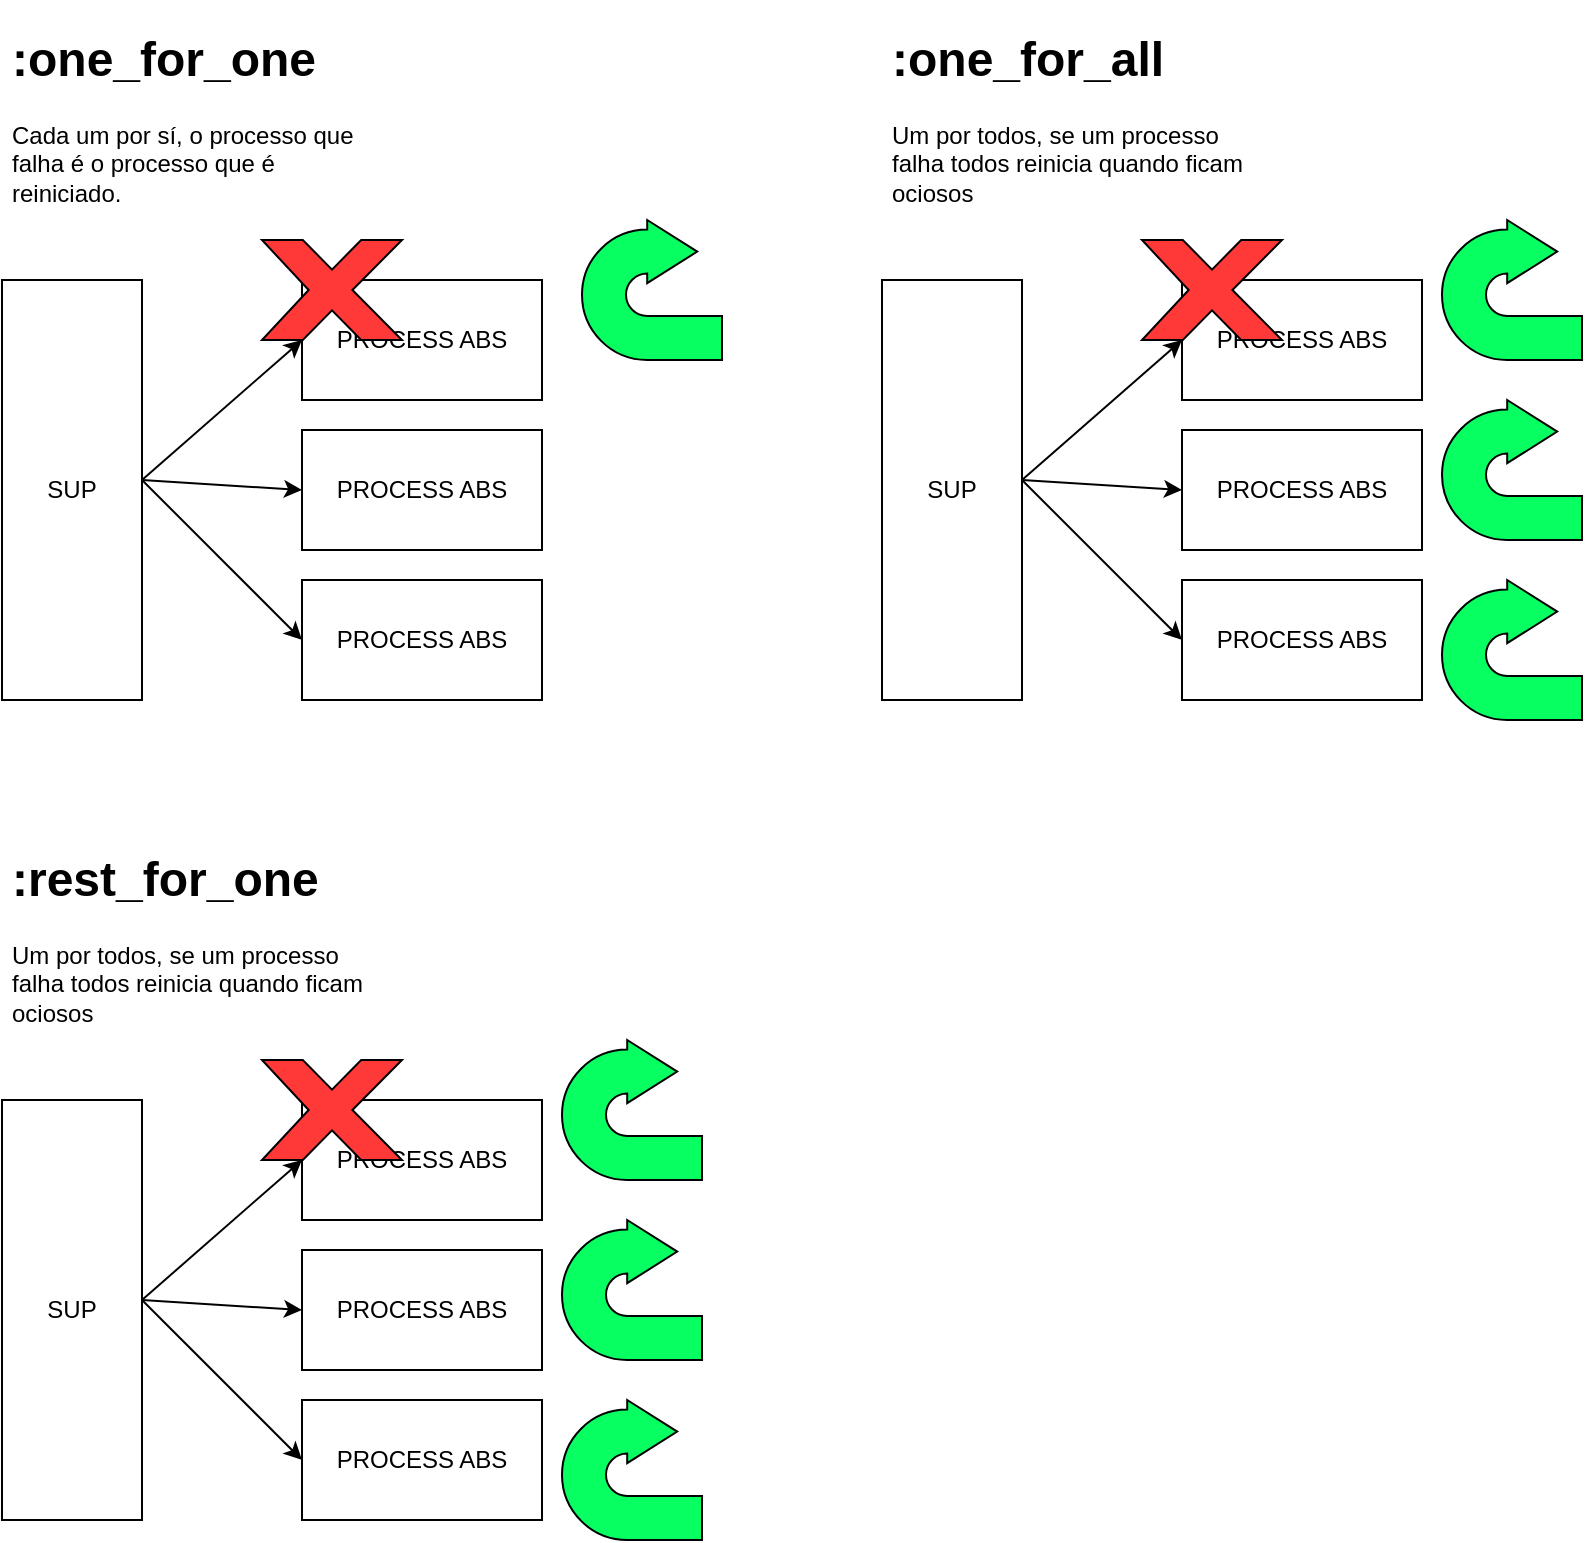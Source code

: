 <mxfile version="18.1.3" type="github">
  <diagram id="KzagXISSENs-O4ag0ocP" name="Page-1">
    <mxGraphModel dx="1197" dy="1672" grid="1" gridSize="10" guides="1" tooltips="1" connect="1" arrows="1" fold="1" page="1" pageScale="1" pageWidth="850" pageHeight="1100" math="0" shadow="0">
      <root>
        <mxCell id="0" />
        <mxCell id="1" parent="0" />
        <mxCell id="ygC3grom1WIfR5vjd_63-1" value="SUP" style="rounded=0;whiteSpace=wrap;html=1;" vertex="1" parent="1">
          <mxGeometry x="30" y="120" width="70" height="210" as="geometry" />
        </mxCell>
        <mxCell id="ygC3grom1WIfR5vjd_63-2" value="PROCESS ABS&lt;span style=&quot;color: rgba(0, 0, 0, 0); font-family: monospace; font-size: 0px; text-align: start;&quot;&gt;%3CmxGraphModel%3E%3Croot%3E%3CmxCell%20id%3D%220%22%2F%3E%3CmxCell%20id%3D%221%22%20parent%3D%220%22%2F%3E%3CmxCell%20id%3D%222%22%20value%3D%22%22%20style%3D%22rounded%3D0%3BwhiteSpace%3Dwrap%3Bhtml%3D1%3B%22%20vertex%3D%221%22%20parent%3D%221%22%3E%3CmxGeometry%20x%3D%22360%22%20y%3D%22270%22%20width%3D%22120%22%20height%3D%2260%22%20as%3D%22geometry%22%2F%3E%3C%2FmxCell%3E%3C%2Froot%3E%3C%2FmxGraphModel%3E&lt;/span&gt;" style="rounded=0;whiteSpace=wrap;html=1;" vertex="1" parent="1">
          <mxGeometry x="180" y="120" width="120" height="60" as="geometry" />
        </mxCell>
        <mxCell id="ygC3grom1WIfR5vjd_63-3" value="PROCESS ABS&lt;span style=&quot;color: rgba(0, 0, 0, 0); font-family: monospace; font-size: 0px; text-align: start;&quot;&gt;%3CmxGraphModel%3E%3Croot%3E%3CmxCell%20id%3D%220%22%2F%3E%3CmxCell%20id%3D%221%22%20parent%3D%220%22%2F%3E%3CmxCell%20id%3D%222%22%20value%3D%22%22%20style%3D%22rounded%3D0%3BwhiteSpace%3Dwrap%3Bhtml%3D1%3B%22%20vertex%3D%221%22%20parent%3D%221%22%3E%3CmxGeometry%20x%3D%22360%22%20y%3D%22270%22%20width%3D%22120%22%20height%3D%2260%22%20as%3D%22geometry%22%2F%3E%3C%2FmxCell%3E%3C%2Froot%3E%3C%2FmxGraphModel%3E&lt;/span&gt;" style="rounded=0;whiteSpace=wrap;html=1;" vertex="1" parent="1">
          <mxGeometry x="180" y="195" width="120" height="60" as="geometry" />
        </mxCell>
        <mxCell id="ygC3grom1WIfR5vjd_63-4" value="PROCESS ABS&lt;span style=&quot;color: rgba(0, 0, 0, 0); font-family: monospace; font-size: 0px; text-align: start;&quot;&gt;%3CmxGraphModel%3E%3Croot%3E%3CmxCell%20id%3D%220%22%2F%3E%3CmxCell%20id%3D%221%22%20parent%3D%220%22%2F%3E%3CmxCell%20id%3D%222%22%20value%3D%22%22%20style%3D%22rounded%3D0%3BwhiteSpace%3Dwrap%3Bhtml%3D1%3B%22%20vertex%3D%221%22%20parent%3D%221%22%3E%3CmxGeometry%20x%3D%22360%22%20y%3D%22270%22%20width%3D%22120%22%20height%3D%2260%22%20as%3D%22geometry%22%2F%3E%3C%2FmxCell%3E%3C%2Froot%3E%3C%2FmxGraphModel%3E&lt;/span&gt;" style="rounded=0;whiteSpace=wrap;html=1;" vertex="1" parent="1">
          <mxGeometry x="180" y="270" width="120" height="60" as="geometry" />
        </mxCell>
        <mxCell id="ygC3grom1WIfR5vjd_63-5" value="&lt;h1&gt;:one_for_one&lt;/h1&gt;&lt;p&gt;Cada um por sí, o processo que falha é o processo que é reiniciado.&lt;/p&gt;" style="text;html=1;strokeColor=none;fillColor=none;spacing=5;spacingTop=-20;whiteSpace=wrap;overflow=hidden;rounded=0;" vertex="1" parent="1">
          <mxGeometry x="30" y="-10" width="190" height="120" as="geometry" />
        </mxCell>
        <mxCell id="ygC3grom1WIfR5vjd_63-8" value="" style="endArrow=classic;html=1;rounded=0;entryX=0;entryY=0.5;entryDx=0;entryDy=0;" edge="1" parent="1" target="ygC3grom1WIfR5vjd_63-2">
          <mxGeometry width="50" height="50" relative="1" as="geometry">
            <mxPoint x="100" y="220" as="sourcePoint" />
            <mxPoint x="150" y="170" as="targetPoint" />
          </mxGeometry>
        </mxCell>
        <mxCell id="ygC3grom1WIfR5vjd_63-9" value="" style="endArrow=classic;html=1;rounded=0;entryX=0;entryY=0.5;entryDx=0;entryDy=0;" edge="1" parent="1" target="ygC3grom1WIfR5vjd_63-3">
          <mxGeometry width="50" height="50" relative="1" as="geometry">
            <mxPoint x="100" y="220" as="sourcePoint" />
            <mxPoint x="150" y="170" as="targetPoint" />
          </mxGeometry>
        </mxCell>
        <mxCell id="ygC3grom1WIfR5vjd_63-11" value="" style="endArrow=classic;html=1;rounded=0;entryX=0;entryY=0.5;entryDx=0;entryDy=0;" edge="1" parent="1" target="ygC3grom1WIfR5vjd_63-4">
          <mxGeometry width="50" height="50" relative="1" as="geometry">
            <mxPoint x="100" y="220" as="sourcePoint" />
            <mxPoint x="150" y="170" as="targetPoint" />
          </mxGeometry>
        </mxCell>
        <mxCell id="ygC3grom1WIfR5vjd_63-12" value="" style="verticalLabelPosition=bottom;verticalAlign=top;html=1;shape=mxgraph.basic.x;fillColor=#FF3838;" vertex="1" parent="1">
          <mxGeometry x="160" y="100" width="70" height="50" as="geometry" />
        </mxCell>
        <mxCell id="ygC3grom1WIfR5vjd_63-13" value="" style="html=1;shadow=0;dashed=0;align=center;verticalAlign=middle;shape=mxgraph.arrows2.uTurnArrow;dy=11;arrowHead=31.59;dx2=25;fillColor=#08FF62;" vertex="1" parent="1">
          <mxGeometry x="320" y="90" width="70" height="70" as="geometry" />
        </mxCell>
        <mxCell id="ygC3grom1WIfR5vjd_63-14" value="SUP" style="rounded=0;whiteSpace=wrap;html=1;" vertex="1" parent="1">
          <mxGeometry x="470" y="120" width="70" height="210" as="geometry" />
        </mxCell>
        <mxCell id="ygC3grom1WIfR5vjd_63-15" value="PROCESS ABS&lt;span style=&quot;color: rgba(0, 0, 0, 0); font-family: monospace; font-size: 0px; text-align: start;&quot;&gt;%3CmxGraphModel%3E%3Croot%3E%3CmxCell%20id%3D%220%22%2F%3E%3CmxCell%20id%3D%221%22%20parent%3D%220%22%2F%3E%3CmxCell%20id%3D%222%22%20value%3D%22%22%20style%3D%22rounded%3D0%3BwhiteSpace%3Dwrap%3Bhtml%3D1%3B%22%20vertex%3D%221%22%20parent%3D%221%22%3E%3CmxGeometry%20x%3D%22360%22%20y%3D%22270%22%20width%3D%22120%22%20height%3D%2260%22%20as%3D%22geometry%22%2F%3E%3C%2FmxCell%3E%3C%2Froot%3E%3C%2FmxGraphModel%3E&lt;/span&gt;" style="rounded=0;whiteSpace=wrap;html=1;" vertex="1" parent="1">
          <mxGeometry x="620" y="120" width="120" height="60" as="geometry" />
        </mxCell>
        <mxCell id="ygC3grom1WIfR5vjd_63-16" value="PROCESS ABS&lt;span style=&quot;color: rgba(0, 0, 0, 0); font-family: monospace; font-size: 0px; text-align: start;&quot;&gt;%3CmxGraphModel%3E%3Croot%3E%3CmxCell%20id%3D%220%22%2F%3E%3CmxCell%20id%3D%221%22%20parent%3D%220%22%2F%3E%3CmxCell%20id%3D%222%22%20value%3D%22%22%20style%3D%22rounded%3D0%3BwhiteSpace%3Dwrap%3Bhtml%3D1%3B%22%20vertex%3D%221%22%20parent%3D%221%22%3E%3CmxGeometry%20x%3D%22360%22%20y%3D%22270%22%20width%3D%22120%22%20height%3D%2260%22%20as%3D%22geometry%22%2F%3E%3C%2FmxCell%3E%3C%2Froot%3E%3C%2FmxGraphModel%3E&lt;/span&gt;" style="rounded=0;whiteSpace=wrap;html=1;" vertex="1" parent="1">
          <mxGeometry x="620" y="195" width="120" height="60" as="geometry" />
        </mxCell>
        <mxCell id="ygC3grom1WIfR5vjd_63-17" value="PROCESS ABS&lt;span style=&quot;color: rgba(0, 0, 0, 0); font-family: monospace; font-size: 0px; text-align: start;&quot;&gt;%3CmxGraphModel%3E%3Croot%3E%3CmxCell%20id%3D%220%22%2F%3E%3CmxCell%20id%3D%221%22%20parent%3D%220%22%2F%3E%3CmxCell%20id%3D%222%22%20value%3D%22%22%20style%3D%22rounded%3D0%3BwhiteSpace%3Dwrap%3Bhtml%3D1%3B%22%20vertex%3D%221%22%20parent%3D%221%22%3E%3CmxGeometry%20x%3D%22360%22%20y%3D%22270%22%20width%3D%22120%22%20height%3D%2260%22%20as%3D%22geometry%22%2F%3E%3C%2FmxCell%3E%3C%2Froot%3E%3C%2FmxGraphModel%3E&lt;/span&gt;" style="rounded=0;whiteSpace=wrap;html=1;" vertex="1" parent="1">
          <mxGeometry x="620" y="270" width="120" height="60" as="geometry" />
        </mxCell>
        <mxCell id="ygC3grom1WIfR5vjd_63-18" value="&lt;h1&gt;:one_for_all&lt;/h1&gt;&lt;p&gt;Um por todos, se um processo falha todos reinicia quando ficam ociosos&lt;/p&gt;" style="text;html=1;strokeColor=none;fillColor=none;spacing=5;spacingTop=-20;whiteSpace=wrap;overflow=hidden;rounded=0;" vertex="1" parent="1">
          <mxGeometry x="470" y="-10" width="190" height="120" as="geometry" />
        </mxCell>
        <mxCell id="ygC3grom1WIfR5vjd_63-19" value="" style="endArrow=classic;html=1;rounded=0;entryX=0;entryY=0.5;entryDx=0;entryDy=0;" edge="1" parent="1" target="ygC3grom1WIfR5vjd_63-15">
          <mxGeometry width="50" height="50" relative="1" as="geometry">
            <mxPoint x="540" y="220" as="sourcePoint" />
            <mxPoint x="590" y="170" as="targetPoint" />
          </mxGeometry>
        </mxCell>
        <mxCell id="ygC3grom1WIfR5vjd_63-20" value="" style="endArrow=classic;html=1;rounded=0;entryX=0;entryY=0.5;entryDx=0;entryDy=0;" edge="1" parent="1" target="ygC3grom1WIfR5vjd_63-16">
          <mxGeometry width="50" height="50" relative="1" as="geometry">
            <mxPoint x="540" y="220" as="sourcePoint" />
            <mxPoint x="590" y="170" as="targetPoint" />
          </mxGeometry>
        </mxCell>
        <mxCell id="ygC3grom1WIfR5vjd_63-21" value="" style="endArrow=classic;html=1;rounded=0;entryX=0;entryY=0.5;entryDx=0;entryDy=0;" edge="1" parent="1" target="ygC3grom1WIfR5vjd_63-17">
          <mxGeometry width="50" height="50" relative="1" as="geometry">
            <mxPoint x="540" y="220" as="sourcePoint" />
            <mxPoint x="590" y="170" as="targetPoint" />
          </mxGeometry>
        </mxCell>
        <mxCell id="ygC3grom1WIfR5vjd_63-22" value="" style="verticalLabelPosition=bottom;verticalAlign=top;html=1;shape=mxgraph.basic.x;fillColor=#FF3838;" vertex="1" parent="1">
          <mxGeometry x="600" y="100" width="70" height="50" as="geometry" />
        </mxCell>
        <mxCell id="ygC3grom1WIfR5vjd_63-23" value="" style="html=1;shadow=0;dashed=0;align=center;verticalAlign=middle;shape=mxgraph.arrows2.uTurnArrow;dy=11;arrowHead=31.59;dx2=25;fillColor=#08FF62;" vertex="1" parent="1">
          <mxGeometry x="750" y="90" width="70" height="70" as="geometry" />
        </mxCell>
        <mxCell id="ygC3grom1WIfR5vjd_63-24" value="" style="html=1;shadow=0;dashed=0;align=center;verticalAlign=middle;shape=mxgraph.arrows2.uTurnArrow;dy=11;arrowHead=31.59;dx2=25;fillColor=#08FF62;" vertex="1" parent="1">
          <mxGeometry x="750" y="180" width="70" height="70" as="geometry" />
        </mxCell>
        <mxCell id="ygC3grom1WIfR5vjd_63-25" value="" style="html=1;shadow=0;dashed=0;align=center;verticalAlign=middle;shape=mxgraph.arrows2.uTurnArrow;dy=11;arrowHead=31.59;dx2=25;fillColor=#08FF62;" vertex="1" parent="1">
          <mxGeometry x="750" y="270" width="70" height="70" as="geometry" />
        </mxCell>
        <mxCell id="ygC3grom1WIfR5vjd_63-26" value="SUP" style="rounded=0;whiteSpace=wrap;html=1;" vertex="1" parent="1">
          <mxGeometry x="30" y="530" width="70" height="210" as="geometry" />
        </mxCell>
        <mxCell id="ygC3grom1WIfR5vjd_63-27" value="PROCESS ABS&lt;span style=&quot;color: rgba(0, 0, 0, 0); font-family: monospace; font-size: 0px; text-align: start;&quot;&gt;%3CmxGraphModel%3E%3Croot%3E%3CmxCell%20id%3D%220%22%2F%3E%3CmxCell%20id%3D%221%22%20parent%3D%220%22%2F%3E%3CmxCell%20id%3D%222%22%20value%3D%22%22%20style%3D%22rounded%3D0%3BwhiteSpace%3Dwrap%3Bhtml%3D1%3B%22%20vertex%3D%221%22%20parent%3D%221%22%3E%3CmxGeometry%20x%3D%22360%22%20y%3D%22270%22%20width%3D%22120%22%20height%3D%2260%22%20as%3D%22geometry%22%2F%3E%3C%2FmxCell%3E%3C%2Froot%3E%3C%2FmxGraphModel%3E&lt;/span&gt;" style="rounded=0;whiteSpace=wrap;html=1;" vertex="1" parent="1">
          <mxGeometry x="180" y="530" width="120" height="60" as="geometry" />
        </mxCell>
        <mxCell id="ygC3grom1WIfR5vjd_63-28" value="PROCESS ABS&lt;span style=&quot;color: rgba(0, 0, 0, 0); font-family: monospace; font-size: 0px; text-align: start;&quot;&gt;%3CmxGraphModel%3E%3Croot%3E%3CmxCell%20id%3D%220%22%2F%3E%3CmxCell%20id%3D%221%22%20parent%3D%220%22%2F%3E%3CmxCell%20id%3D%222%22%20value%3D%22%22%20style%3D%22rounded%3D0%3BwhiteSpace%3Dwrap%3Bhtml%3D1%3B%22%20vertex%3D%221%22%20parent%3D%221%22%3E%3CmxGeometry%20x%3D%22360%22%20y%3D%22270%22%20width%3D%22120%22%20height%3D%2260%22%20as%3D%22geometry%22%2F%3E%3C%2FmxCell%3E%3C%2Froot%3E%3C%2FmxGraphModel%3E&lt;/span&gt;" style="rounded=0;whiteSpace=wrap;html=1;" vertex="1" parent="1">
          <mxGeometry x="180" y="605" width="120" height="60" as="geometry" />
        </mxCell>
        <mxCell id="ygC3grom1WIfR5vjd_63-29" value="PROCESS ABS&lt;span style=&quot;color: rgba(0, 0, 0, 0); font-family: monospace; font-size: 0px; text-align: start;&quot;&gt;%3CmxGraphModel%3E%3Croot%3E%3CmxCell%20id%3D%220%22%2F%3E%3CmxCell%20id%3D%221%22%20parent%3D%220%22%2F%3E%3CmxCell%20id%3D%222%22%20value%3D%22%22%20style%3D%22rounded%3D0%3BwhiteSpace%3Dwrap%3Bhtml%3D1%3B%22%20vertex%3D%221%22%20parent%3D%221%22%3E%3CmxGeometry%20x%3D%22360%22%20y%3D%22270%22%20width%3D%22120%22%20height%3D%2260%22%20as%3D%22geometry%22%2F%3E%3C%2FmxCell%3E%3C%2Froot%3E%3C%2FmxGraphModel%3E&lt;/span&gt;" style="rounded=0;whiteSpace=wrap;html=1;" vertex="1" parent="1">
          <mxGeometry x="180" y="680" width="120" height="60" as="geometry" />
        </mxCell>
        <mxCell id="ygC3grom1WIfR5vjd_63-30" value="&lt;h1&gt;:rest_for_one&lt;/h1&gt;&lt;p&gt;Um por todos, se um processo falha todos reinicia quando ficam ociosos&lt;/p&gt;" style="text;html=1;strokeColor=none;fillColor=none;spacing=5;spacingTop=-20;whiteSpace=wrap;overflow=hidden;rounded=0;" vertex="1" parent="1">
          <mxGeometry x="30" y="400" width="190" height="120" as="geometry" />
        </mxCell>
        <mxCell id="ygC3grom1WIfR5vjd_63-31" value="" style="endArrow=classic;html=1;rounded=0;entryX=0;entryY=0.5;entryDx=0;entryDy=0;" edge="1" parent="1" target="ygC3grom1WIfR5vjd_63-27">
          <mxGeometry width="50" height="50" relative="1" as="geometry">
            <mxPoint x="100" y="630" as="sourcePoint" />
            <mxPoint x="150" y="580" as="targetPoint" />
          </mxGeometry>
        </mxCell>
        <mxCell id="ygC3grom1WIfR5vjd_63-32" value="" style="endArrow=classic;html=1;rounded=0;entryX=0;entryY=0.5;entryDx=0;entryDy=0;" edge="1" parent="1" target="ygC3grom1WIfR5vjd_63-28">
          <mxGeometry width="50" height="50" relative="1" as="geometry">
            <mxPoint x="100" y="630" as="sourcePoint" />
            <mxPoint x="150" y="580" as="targetPoint" />
          </mxGeometry>
        </mxCell>
        <mxCell id="ygC3grom1WIfR5vjd_63-33" value="" style="endArrow=classic;html=1;rounded=0;entryX=0;entryY=0.5;entryDx=0;entryDy=0;" edge="1" parent="1" target="ygC3grom1WIfR5vjd_63-29">
          <mxGeometry width="50" height="50" relative="1" as="geometry">
            <mxPoint x="100" y="630" as="sourcePoint" />
            <mxPoint x="150" y="580" as="targetPoint" />
          </mxGeometry>
        </mxCell>
        <mxCell id="ygC3grom1WIfR5vjd_63-34" value="" style="verticalLabelPosition=bottom;verticalAlign=top;html=1;shape=mxgraph.basic.x;fillColor=#FF3838;" vertex="1" parent="1">
          <mxGeometry x="160" y="510" width="70" height="50" as="geometry" />
        </mxCell>
        <mxCell id="ygC3grom1WIfR5vjd_63-35" value="" style="html=1;shadow=0;dashed=0;align=center;verticalAlign=middle;shape=mxgraph.arrows2.uTurnArrow;dy=11;arrowHead=31.59;dx2=25;fillColor=#08FF62;" vertex="1" parent="1">
          <mxGeometry x="310" y="500" width="70" height="70" as="geometry" />
        </mxCell>
        <mxCell id="ygC3grom1WIfR5vjd_63-36" value="" style="html=1;shadow=0;dashed=0;align=center;verticalAlign=middle;shape=mxgraph.arrows2.uTurnArrow;dy=11;arrowHead=31.59;dx2=25;fillColor=#08FF62;" vertex="1" parent="1">
          <mxGeometry x="310" y="590" width="70" height="70" as="geometry" />
        </mxCell>
        <mxCell id="ygC3grom1WIfR5vjd_63-37" value="" style="html=1;shadow=0;dashed=0;align=center;verticalAlign=middle;shape=mxgraph.arrows2.uTurnArrow;dy=11;arrowHead=31.59;dx2=25;fillColor=#08FF62;" vertex="1" parent="1">
          <mxGeometry x="310" y="680" width="70" height="70" as="geometry" />
        </mxCell>
      </root>
    </mxGraphModel>
  </diagram>
</mxfile>
